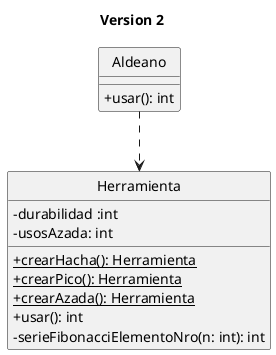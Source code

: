 @startuml Diagrama de Clases

skinparam monochrome true
hide circle
skinparam classAttributeIconSize 0

title Version 2

class Aldeano {
    +usar(): int
}

class Herramienta {
    -durabilidad :int
    -usosAzada: int
    {static} +crearHacha(): Herramienta
    {static} +crearPico(): Herramienta
    {static} +crearAzada(): Herramienta
    +usar(): int
    -serieFibonacciElementoNro(n: int): int
}

Aldeano ..> Herramienta

@enduml
